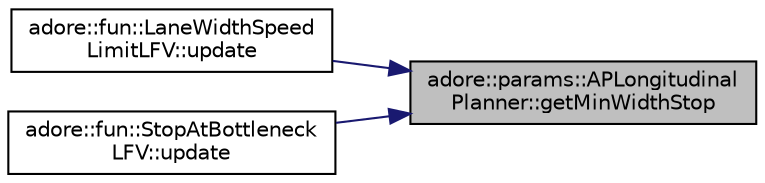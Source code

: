 digraph "adore::params::APLongitudinalPlanner::getMinWidthStop"
{
 // LATEX_PDF_SIZE
  edge [fontname="Helvetica",fontsize="10",labelfontname="Helvetica",labelfontsize="10"];
  node [fontname="Helvetica",fontsize="10",shape=record];
  rankdir="RL";
  Node1 [label="adore::params::APLongitudinal\lPlanner::getMinWidthStop",height=0.2,width=0.4,color="black", fillcolor="grey75", style="filled", fontcolor="black",tooltip="getMinWidthStop returns the minimum lane width, below/at which vehicle stops: Should be greater or eq..."];
  Node1 -> Node2 [dir="back",color="midnightblue",fontsize="10",style="solid",fontname="Helvetica"];
  Node2 [label="adore::fun::LaneWidthSpeed\lLimitLFV::update",height=0.2,width=0.4,color="black", fillcolor="white", style="filled",URL="$classadore_1_1fun_1_1LaneWidthSpeedLimitLFV.html#a7a4912c6a8885b475079422ba8bd8f88",tooltip=" "];
  Node1 -> Node3 [dir="back",color="midnightblue",fontsize="10",style="solid",fontname="Helvetica"];
  Node3 [label="adore::fun::StopAtBottleneck\lLFV::update",height=0.2,width=0.4,color="black", fillcolor="white", style="filled",URL="$classadore_1_1fun_1_1StopAtBottleneckLFV.html#af0508fecb8d23a064f6e4277907f786d",tooltip=" "];
}
